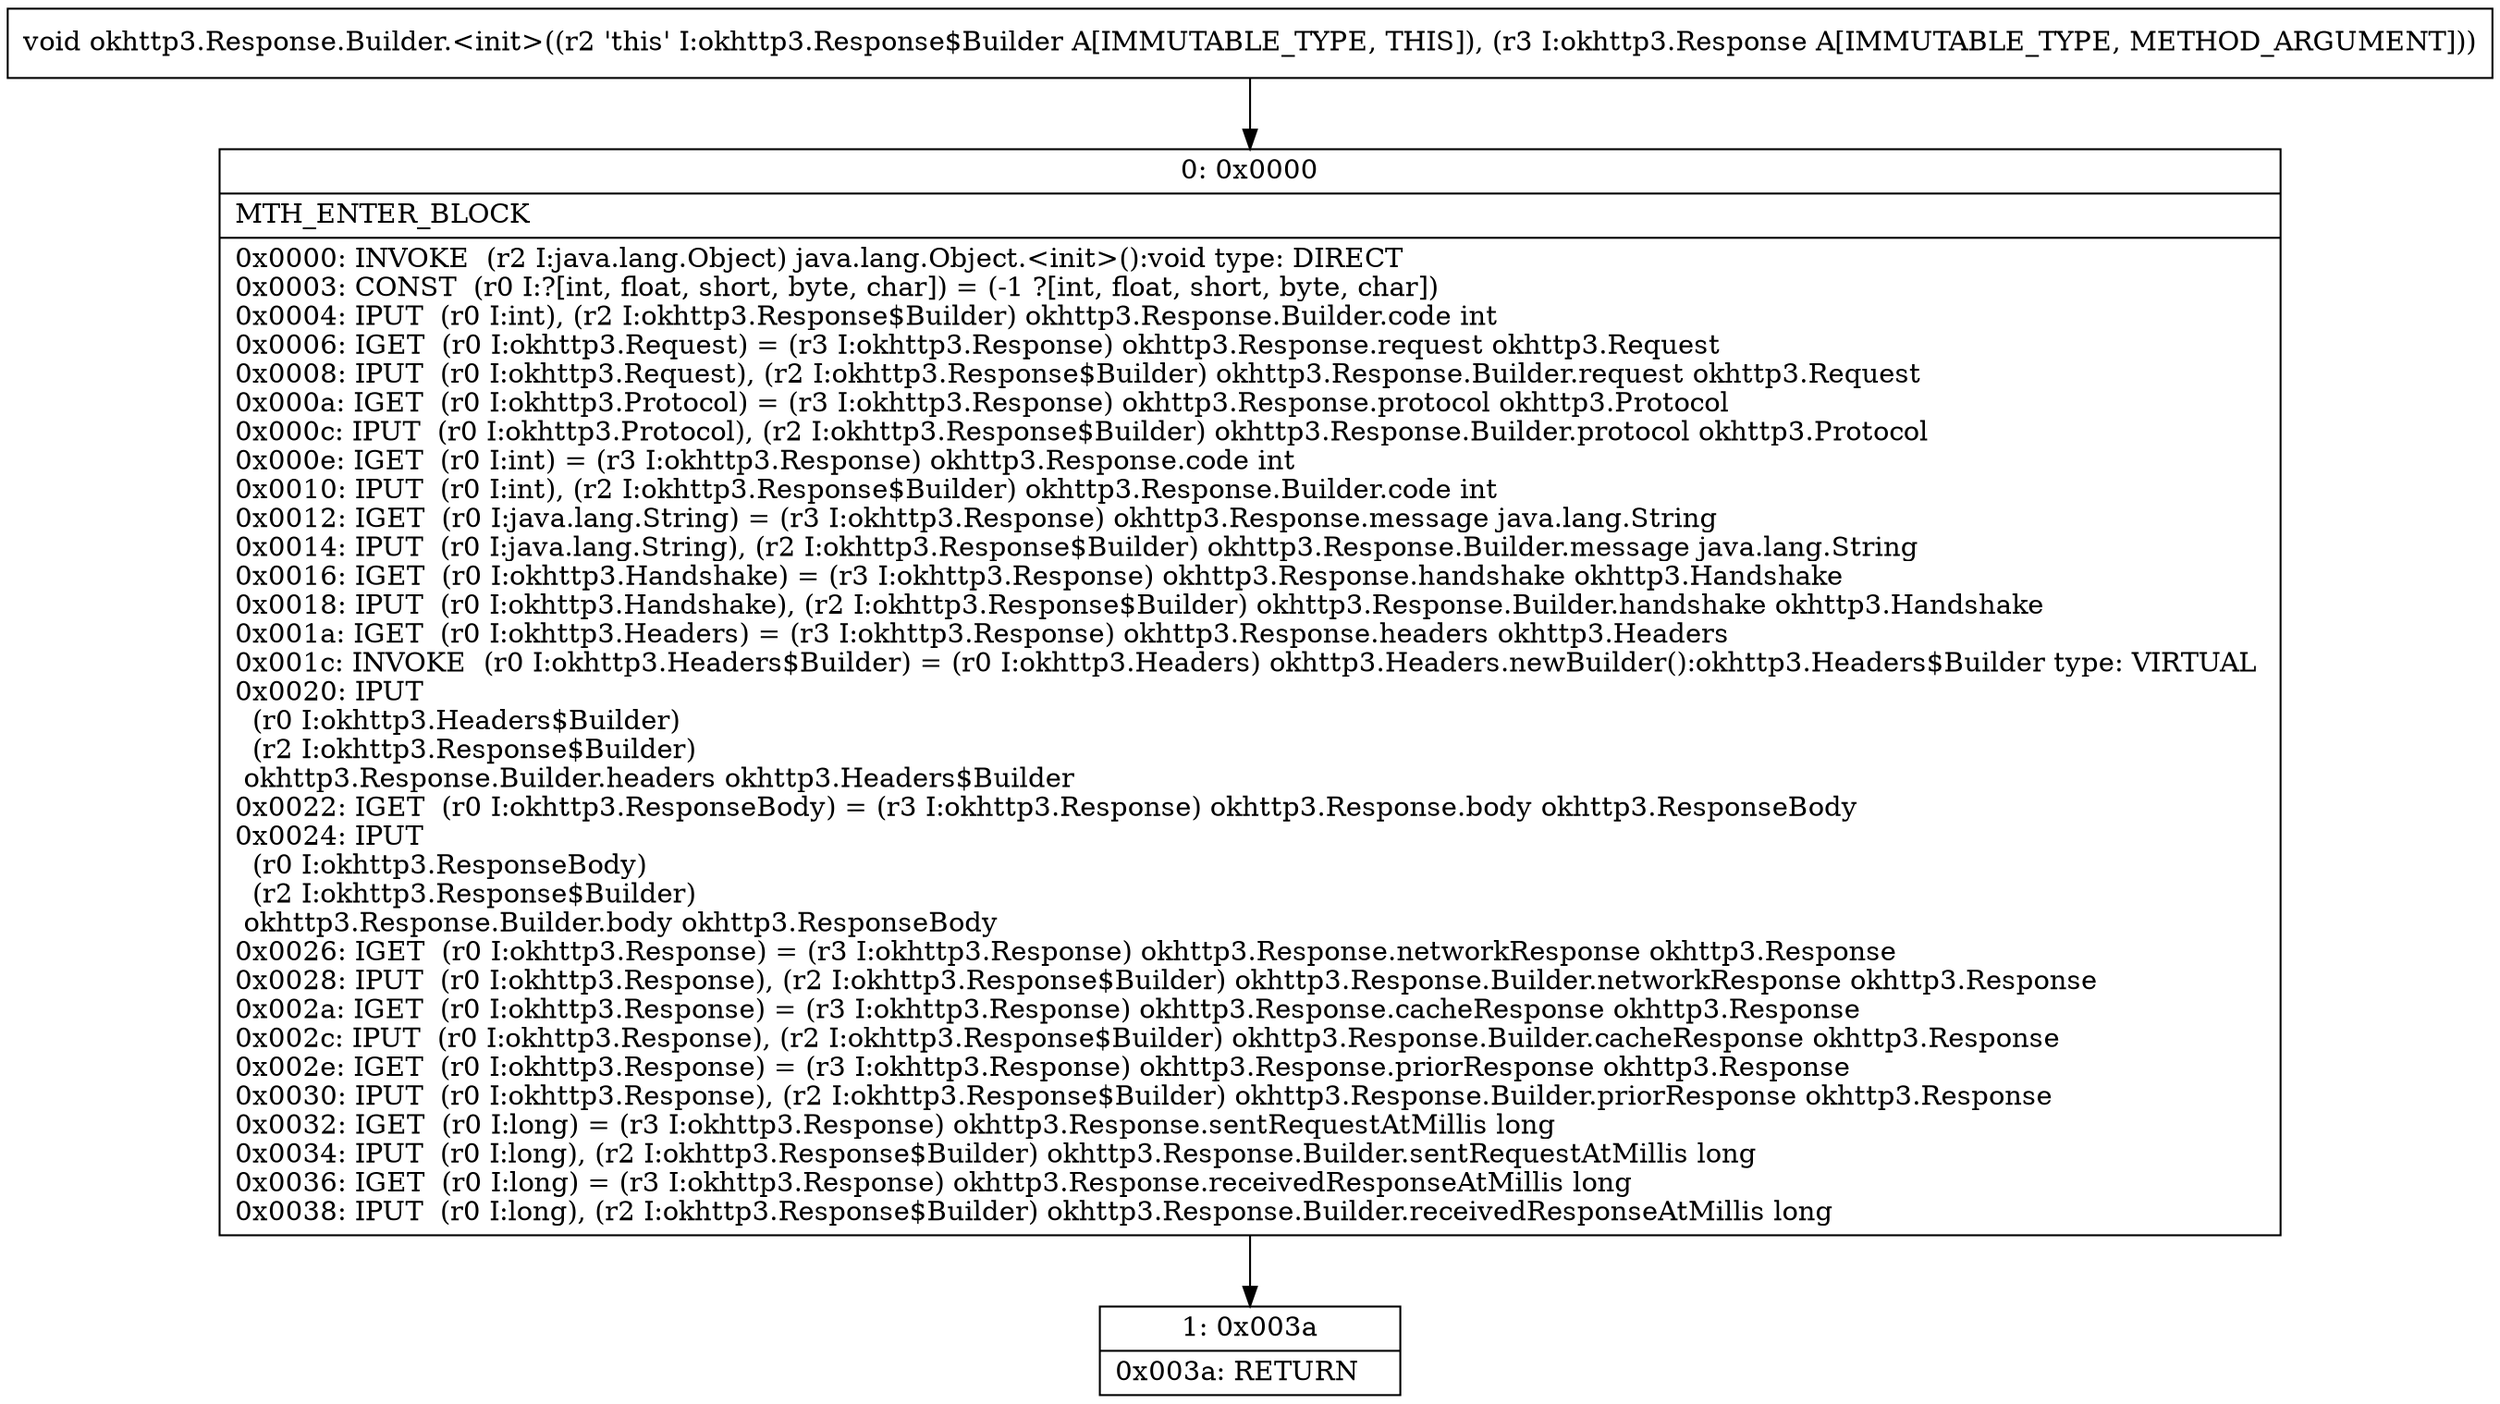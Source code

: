 digraph "CFG forokhttp3.Response.Builder.\<init\>(Lokhttp3\/Response;)V" {
Node_0 [shape=record,label="{0\:\ 0x0000|MTH_ENTER_BLOCK\l|0x0000: INVOKE  (r2 I:java.lang.Object) java.lang.Object.\<init\>():void type: DIRECT \l0x0003: CONST  (r0 I:?[int, float, short, byte, char]) = (\-1 ?[int, float, short, byte, char]) \l0x0004: IPUT  (r0 I:int), (r2 I:okhttp3.Response$Builder) okhttp3.Response.Builder.code int \l0x0006: IGET  (r0 I:okhttp3.Request) = (r3 I:okhttp3.Response) okhttp3.Response.request okhttp3.Request \l0x0008: IPUT  (r0 I:okhttp3.Request), (r2 I:okhttp3.Response$Builder) okhttp3.Response.Builder.request okhttp3.Request \l0x000a: IGET  (r0 I:okhttp3.Protocol) = (r3 I:okhttp3.Response) okhttp3.Response.protocol okhttp3.Protocol \l0x000c: IPUT  (r0 I:okhttp3.Protocol), (r2 I:okhttp3.Response$Builder) okhttp3.Response.Builder.protocol okhttp3.Protocol \l0x000e: IGET  (r0 I:int) = (r3 I:okhttp3.Response) okhttp3.Response.code int \l0x0010: IPUT  (r0 I:int), (r2 I:okhttp3.Response$Builder) okhttp3.Response.Builder.code int \l0x0012: IGET  (r0 I:java.lang.String) = (r3 I:okhttp3.Response) okhttp3.Response.message java.lang.String \l0x0014: IPUT  (r0 I:java.lang.String), (r2 I:okhttp3.Response$Builder) okhttp3.Response.Builder.message java.lang.String \l0x0016: IGET  (r0 I:okhttp3.Handshake) = (r3 I:okhttp3.Response) okhttp3.Response.handshake okhttp3.Handshake \l0x0018: IPUT  (r0 I:okhttp3.Handshake), (r2 I:okhttp3.Response$Builder) okhttp3.Response.Builder.handshake okhttp3.Handshake \l0x001a: IGET  (r0 I:okhttp3.Headers) = (r3 I:okhttp3.Response) okhttp3.Response.headers okhttp3.Headers \l0x001c: INVOKE  (r0 I:okhttp3.Headers$Builder) = (r0 I:okhttp3.Headers) okhttp3.Headers.newBuilder():okhttp3.Headers$Builder type: VIRTUAL \l0x0020: IPUT  \l  (r0 I:okhttp3.Headers$Builder)\l  (r2 I:okhttp3.Response$Builder)\l okhttp3.Response.Builder.headers okhttp3.Headers$Builder \l0x0022: IGET  (r0 I:okhttp3.ResponseBody) = (r3 I:okhttp3.Response) okhttp3.Response.body okhttp3.ResponseBody \l0x0024: IPUT  \l  (r0 I:okhttp3.ResponseBody)\l  (r2 I:okhttp3.Response$Builder)\l okhttp3.Response.Builder.body okhttp3.ResponseBody \l0x0026: IGET  (r0 I:okhttp3.Response) = (r3 I:okhttp3.Response) okhttp3.Response.networkResponse okhttp3.Response \l0x0028: IPUT  (r0 I:okhttp3.Response), (r2 I:okhttp3.Response$Builder) okhttp3.Response.Builder.networkResponse okhttp3.Response \l0x002a: IGET  (r0 I:okhttp3.Response) = (r3 I:okhttp3.Response) okhttp3.Response.cacheResponse okhttp3.Response \l0x002c: IPUT  (r0 I:okhttp3.Response), (r2 I:okhttp3.Response$Builder) okhttp3.Response.Builder.cacheResponse okhttp3.Response \l0x002e: IGET  (r0 I:okhttp3.Response) = (r3 I:okhttp3.Response) okhttp3.Response.priorResponse okhttp3.Response \l0x0030: IPUT  (r0 I:okhttp3.Response), (r2 I:okhttp3.Response$Builder) okhttp3.Response.Builder.priorResponse okhttp3.Response \l0x0032: IGET  (r0 I:long) = (r3 I:okhttp3.Response) okhttp3.Response.sentRequestAtMillis long \l0x0034: IPUT  (r0 I:long), (r2 I:okhttp3.Response$Builder) okhttp3.Response.Builder.sentRequestAtMillis long \l0x0036: IGET  (r0 I:long) = (r3 I:okhttp3.Response) okhttp3.Response.receivedResponseAtMillis long \l0x0038: IPUT  (r0 I:long), (r2 I:okhttp3.Response$Builder) okhttp3.Response.Builder.receivedResponseAtMillis long \l}"];
Node_1 [shape=record,label="{1\:\ 0x003a|0x003a: RETURN   \l}"];
MethodNode[shape=record,label="{void okhttp3.Response.Builder.\<init\>((r2 'this' I:okhttp3.Response$Builder A[IMMUTABLE_TYPE, THIS]), (r3 I:okhttp3.Response A[IMMUTABLE_TYPE, METHOD_ARGUMENT])) }"];
MethodNode -> Node_0;
Node_0 -> Node_1;
}

